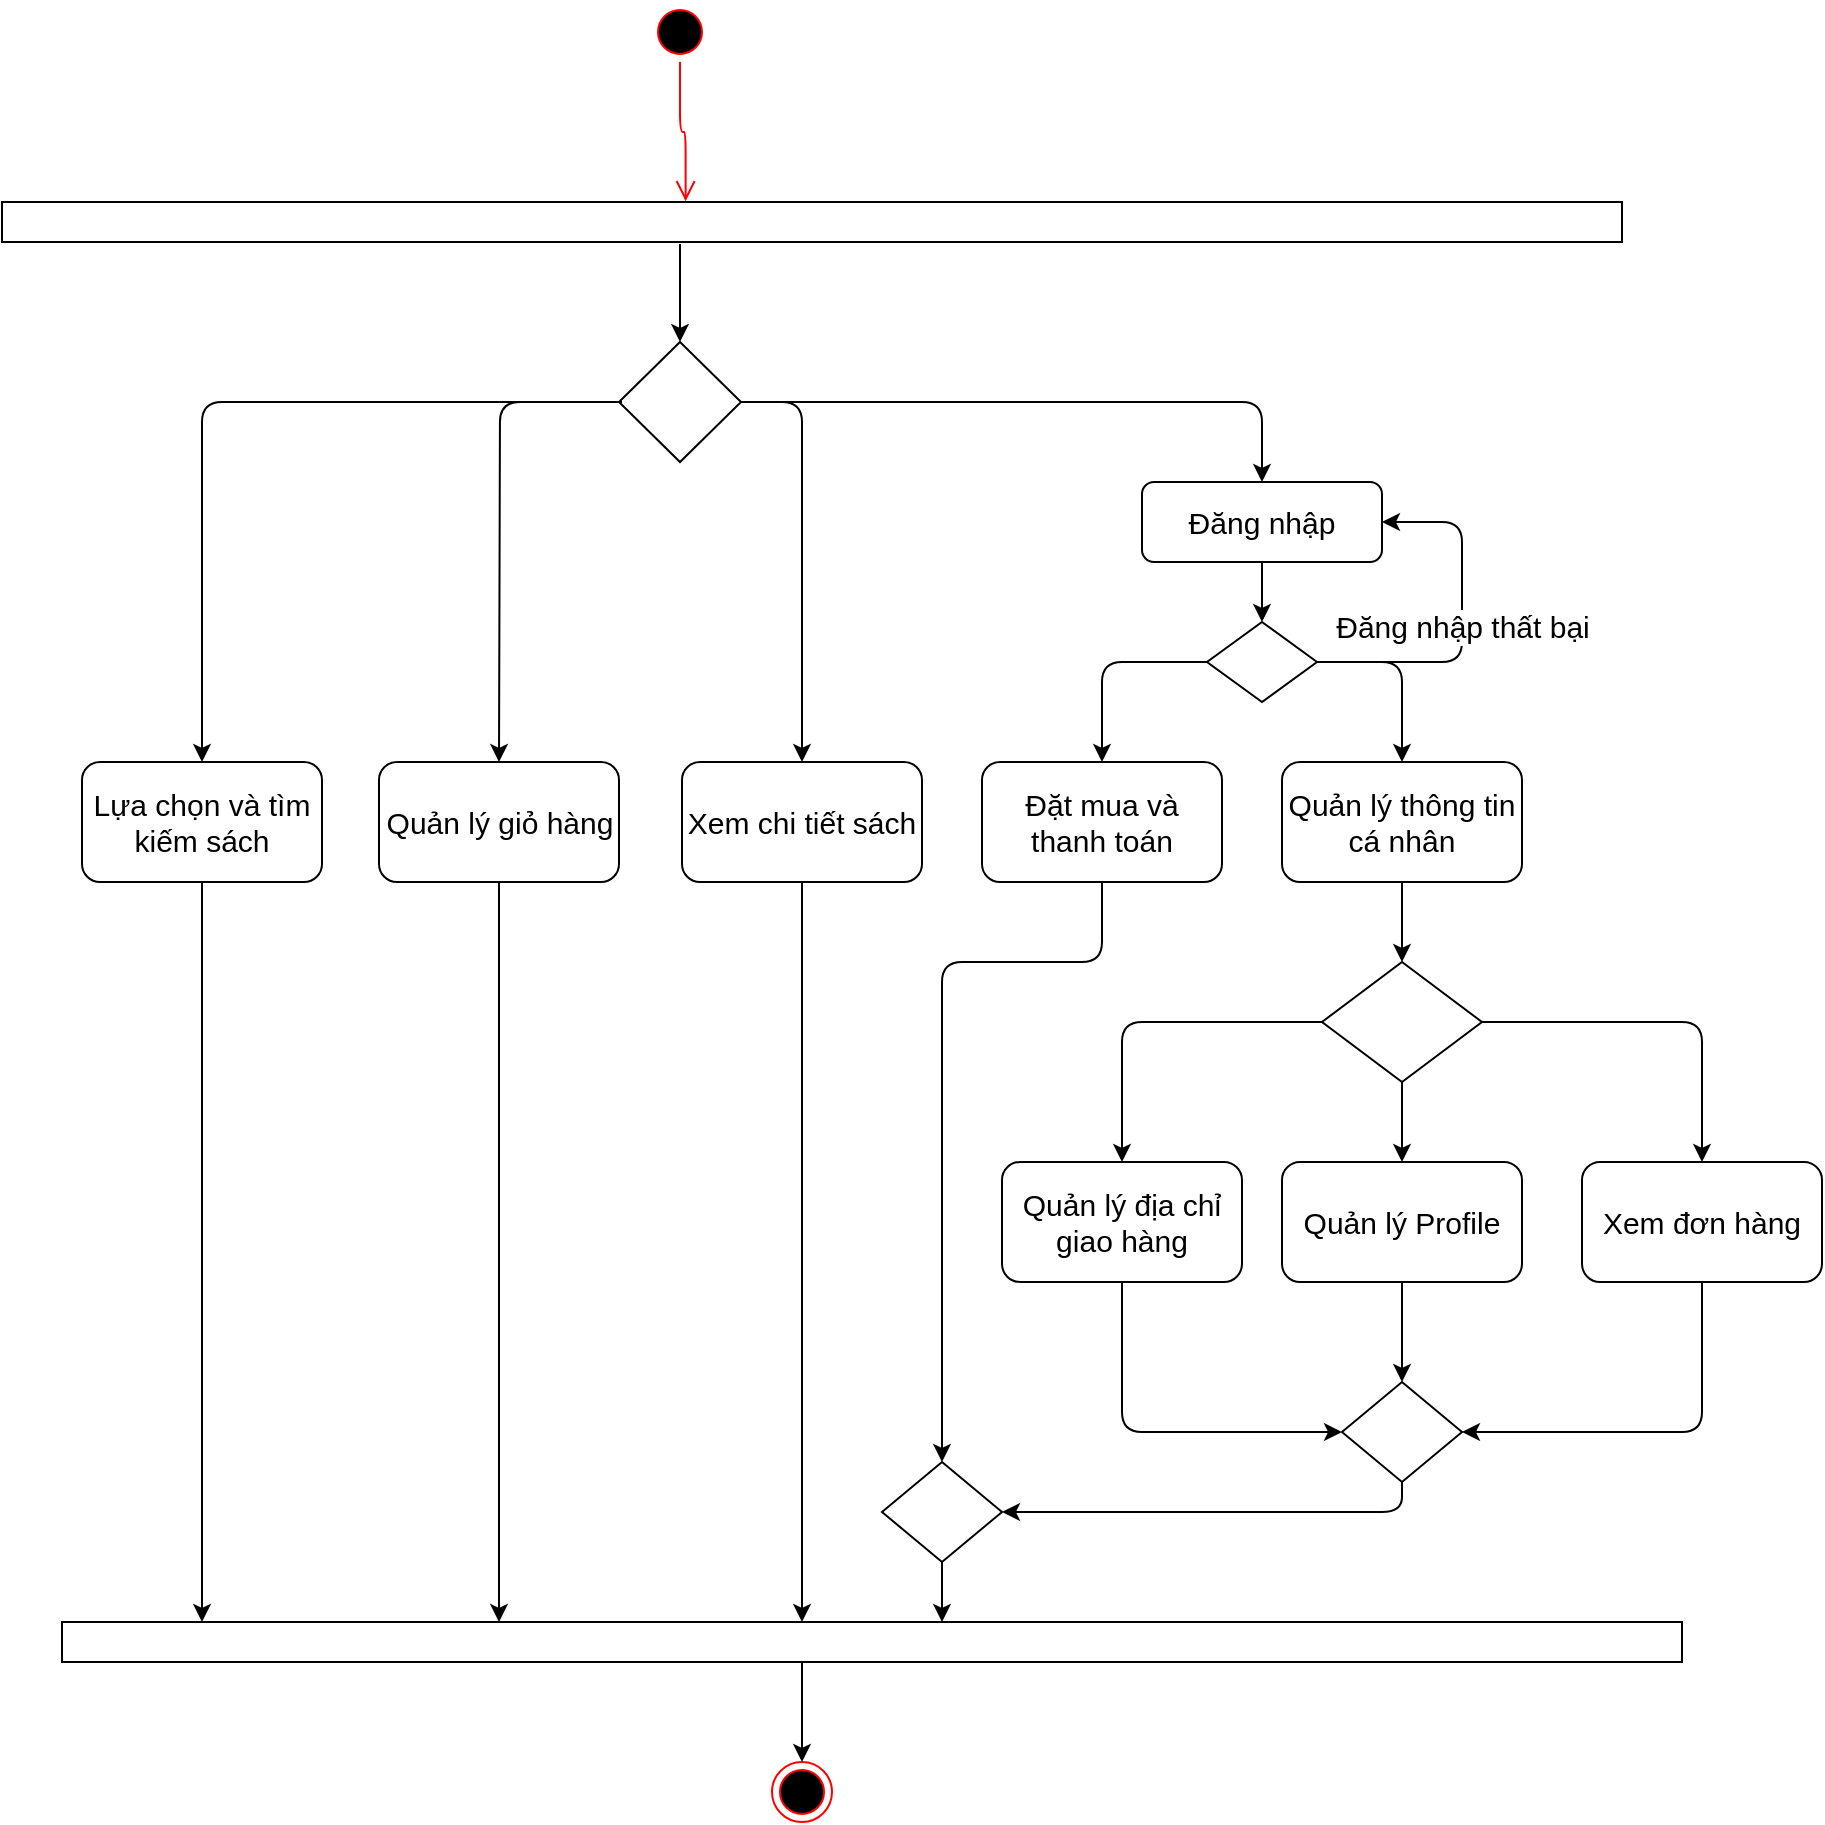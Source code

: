 <mxfile version="12.9.13" type="device"><diagram name="Page-1" id="e7e014a7-5840-1c2e-5031-d8a46d1fe8dd"><mxGraphModel dx="1447" dy="973" grid="0" gridSize="10" guides="1" tooltips="1" connect="1" arrows="1" fold="1" page="0" pageScale="1" pageWidth="1169" pageHeight="826" background="#ffffff" math="0" shadow="0"><root><mxCell id="0"/><mxCell id="1" parent="0"/><mxCell id="lFqK6qd8AbCiwWF5pyJL-42" value="" style="html=1;points=[];perimeter=orthogonalPerimeter;fontSize=15;" vertex="1" parent="1"><mxGeometry x="230" y="330" width="810" height="20" as="geometry"/></mxCell><mxCell id="lFqK6qd8AbCiwWF5pyJL-43" value="" style="ellipse;html=1;shape=startState;fillColor=#000000;strokeColor=#ff0000;fontSize=15;" vertex="1" parent="1"><mxGeometry x="554" y="230" width="30" height="30" as="geometry"/></mxCell><mxCell id="lFqK6qd8AbCiwWF5pyJL-44" value="" style="edgeStyle=orthogonalEdgeStyle;html=1;verticalAlign=bottom;endArrow=open;endSize=8;strokeColor=#ff0000;entryX=0.422;entryY=-0.018;entryDx=0;entryDy=0;entryPerimeter=0;fontSize=15;" edge="1" source="lFqK6qd8AbCiwWF5pyJL-43" parent="1" target="lFqK6qd8AbCiwWF5pyJL-42"><mxGeometry relative="1" as="geometry"><mxPoint x="569" y="320" as="targetPoint"/></mxGeometry></mxCell><mxCell id="lFqK6qd8AbCiwWF5pyJL-54" value="" style="rhombus;whiteSpace=wrap;html=1;fontSize=15;" vertex="1" parent="1"><mxGeometry x="538.5" y="400" width="61" height="60" as="geometry"/></mxCell><mxCell id="lFqK6qd8AbCiwWF5pyJL-55" value="" style="endArrow=classic;html=1;entryX=0.5;entryY=0;entryDx=0;entryDy=0;fontSize=15;" edge="1" parent="1" target="lFqK6qd8AbCiwWF5pyJL-54"><mxGeometry width="50" height="50" relative="1" as="geometry"><mxPoint x="569" y="351" as="sourcePoint"/><mxPoint x="430" y="430" as="targetPoint"/></mxGeometry></mxCell><mxCell id="lFqK6qd8AbCiwWF5pyJL-58" value="Lựa chọn và tìm kiếm sách" style="rounded=1;whiteSpace=wrap;html=1;fontSize=15;" vertex="1" parent="1"><mxGeometry x="270" y="610" width="120" height="60" as="geometry"/></mxCell><mxCell id="lFqK6qd8AbCiwWF5pyJL-59" value="Quản lý giỏ hàng" style="rounded=1;whiteSpace=wrap;html=1;fontSize=15;" vertex="1" parent="1"><mxGeometry x="418.5" y="610" width="120" height="60" as="geometry"/></mxCell><mxCell id="lFqK6qd8AbCiwWF5pyJL-60" value="Xem chi tiết sách" style="rounded=1;whiteSpace=wrap;html=1;fontSize=15;" vertex="1" parent="1"><mxGeometry x="570" y="610" width="120" height="60" as="geometry"/></mxCell><mxCell id="lFqK6qd8AbCiwWF5pyJL-61" value="Đặt mua và thanh toán" style="rounded=1;whiteSpace=wrap;html=1;fontSize=15;" vertex="1" parent="1"><mxGeometry x="720" y="610" width="120" height="60" as="geometry"/></mxCell><mxCell id="lFqK6qd8AbCiwWF5pyJL-62" value="Quản lý thông tin cá nhân" style="rounded=1;whiteSpace=wrap;html=1;fontSize=15;" vertex="1" parent="1"><mxGeometry x="870" y="610" width="120" height="60" as="geometry"/></mxCell><mxCell id="lFqK6qd8AbCiwWF5pyJL-65" value="" style="rhombus;whiteSpace=wrap;html=1;fontSize=15;" vertex="1" parent="1"><mxGeometry x="890" y="710" width="80" height="60" as="geometry"/></mxCell><mxCell id="lFqK6qd8AbCiwWF5pyJL-66" value="Quản lý địa chỉ giao hàng" style="rounded=1;whiteSpace=wrap;html=1;fontSize=15;" vertex="1" parent="1"><mxGeometry x="730" y="810" width="120" height="60" as="geometry"/></mxCell><mxCell id="lFqK6qd8AbCiwWF5pyJL-67" value="Quản lý Profile" style="rounded=1;whiteSpace=wrap;html=1;fontSize=15;" vertex="1" parent="1"><mxGeometry x="870" y="810" width="120" height="60" as="geometry"/></mxCell><mxCell id="lFqK6qd8AbCiwWF5pyJL-68" value="Xem đơn hàng" style="rounded=1;whiteSpace=wrap;html=1;fontSize=15;" vertex="1" parent="1"><mxGeometry x="1020" y="810" width="120" height="60" as="geometry"/></mxCell><mxCell id="lFqK6qd8AbCiwWF5pyJL-69" value="" style="endArrow=classic;html=1;exitX=0.5;exitY=1;exitDx=0;exitDy=0;entryX=0.5;entryY=0;entryDx=0;entryDy=0;fontSize=15;" edge="1" parent="1" source="lFqK6qd8AbCiwWF5pyJL-62" target="lFqK6qd8AbCiwWF5pyJL-65"><mxGeometry width="50" height="50" relative="1" as="geometry"><mxPoint x="760" y="750" as="sourcePoint"/><mxPoint x="810" y="700" as="targetPoint"/></mxGeometry></mxCell><mxCell id="lFqK6qd8AbCiwWF5pyJL-70" value="" style="endArrow=classic;html=1;exitX=0;exitY=0.5;exitDx=0;exitDy=0;entryX=0.5;entryY=0;entryDx=0;entryDy=0;fontSize=15;" edge="1" parent="1" source="lFqK6qd8AbCiwWF5pyJL-65" target="lFqK6qd8AbCiwWF5pyJL-66"><mxGeometry width="50" height="50" relative="1" as="geometry"><mxPoint x="720" y="780" as="sourcePoint"/><mxPoint x="770" y="730" as="targetPoint"/><Array as="points"><mxPoint x="790" y="740"/></Array></mxGeometry></mxCell><mxCell id="lFqK6qd8AbCiwWF5pyJL-71" value="" style="endArrow=classic;html=1;exitX=0.5;exitY=1;exitDx=0;exitDy=0;entryX=0.5;entryY=0;entryDx=0;entryDy=0;fontSize=15;" edge="1" parent="1" source="lFqK6qd8AbCiwWF5pyJL-65" target="lFqK6qd8AbCiwWF5pyJL-67"><mxGeometry width="50" height="50" relative="1" as="geometry"><mxPoint x="990" y="800" as="sourcePoint"/><mxPoint x="1040" y="750" as="targetPoint"/></mxGeometry></mxCell><mxCell id="lFqK6qd8AbCiwWF5pyJL-72" value="" style="endArrow=classic;html=1;exitX=1;exitY=0.5;exitDx=0;exitDy=0;entryX=0.5;entryY=0;entryDx=0;entryDy=0;fontSize=15;" edge="1" parent="1" source="lFqK6qd8AbCiwWF5pyJL-65" target="lFqK6qd8AbCiwWF5pyJL-68"><mxGeometry width="50" height="50" relative="1" as="geometry"><mxPoint x="1050" y="740" as="sourcePoint"/><mxPoint x="1100" y="690" as="targetPoint"/><Array as="points"><mxPoint x="1080" y="740"/></Array></mxGeometry></mxCell><mxCell id="lFqK6qd8AbCiwWF5pyJL-73" value="" style="endArrow=classic;html=1;exitX=0;exitY=0.5;exitDx=0;exitDy=0;entryX=0.5;entryY=0;entryDx=0;entryDy=0;fontSize=15;" edge="1" parent="1" source="lFqK6qd8AbCiwWF5pyJL-54" target="lFqK6qd8AbCiwWF5pyJL-58"><mxGeometry width="50" height="50" relative="1" as="geometry"><mxPoint x="430" y="510" as="sourcePoint"/><mxPoint x="480" y="460" as="targetPoint"/><Array as="points"><mxPoint x="330" y="430"/></Array></mxGeometry></mxCell><mxCell id="lFqK6qd8AbCiwWF5pyJL-74" value="" style="endArrow=classic;html=1;entryX=0.5;entryY=0;entryDx=0;entryDy=0;fontSize=15;" edge="1" parent="1" target="lFqK6qd8AbCiwWF5pyJL-59"><mxGeometry width="50" height="50" relative="1" as="geometry"><mxPoint x="540" y="430" as="sourcePoint"/><mxPoint x="550" y="460" as="targetPoint"/><Array as="points"><mxPoint x="479" y="430"/></Array></mxGeometry></mxCell><mxCell id="lFqK6qd8AbCiwWF5pyJL-75" value="" style="endArrow=classic;html=1;exitX=1;exitY=0.5;exitDx=0;exitDy=0;entryX=0.5;entryY=0;entryDx=0;entryDy=0;fontSize=15;" edge="1" parent="1" source="lFqK6qd8AbCiwWF5pyJL-54" target="lFqK6qd8AbCiwWF5pyJL-60"><mxGeometry width="50" height="50" relative="1" as="geometry"><mxPoint x="690" y="460" as="sourcePoint"/><mxPoint x="740" y="410" as="targetPoint"/><Array as="points"><mxPoint x="630" y="430"/></Array></mxGeometry></mxCell><mxCell id="lFqK6qd8AbCiwWF5pyJL-77" value="" style="endArrow=classic;html=1;exitX=1;exitY=0.5;exitDx=0;exitDy=0;entryX=0.5;entryY=0;entryDx=0;entryDy=0;fontSize=15;" edge="1" parent="1" source="lFqK6qd8AbCiwWF5pyJL-54"><mxGeometry width="50" height="50" relative="1" as="geometry"><mxPoint x="690" y="470" as="sourcePoint"/><mxPoint x="860" y="470" as="targetPoint"/><Array as="points"><mxPoint x="860" y="430"/></Array></mxGeometry></mxCell><mxCell id="lFqK6qd8AbCiwWF5pyJL-78" value="Đăng nhập" style="rounded=1;whiteSpace=wrap;html=1;fontSize=15;" vertex="1" parent="1"><mxGeometry x="800" y="470" width="120" height="40" as="geometry"/></mxCell><mxCell id="lFqK6qd8AbCiwWF5pyJL-79" value="" style="rhombus;whiteSpace=wrap;html=1;fontSize=15;" vertex="1" parent="1"><mxGeometry x="832.5" y="540" width="55" height="40" as="geometry"/></mxCell><mxCell id="lFqK6qd8AbCiwWF5pyJL-80" value="" style="endArrow=classic;html=1;exitX=0.5;exitY=1;exitDx=0;exitDy=0;entryX=0.5;entryY=0;entryDx=0;entryDy=0;fontSize=15;" edge="1" parent="1" source="lFqK6qd8AbCiwWF5pyJL-78" target="lFqK6qd8AbCiwWF5pyJL-79"><mxGeometry width="50" height="50" relative="1" as="geometry"><mxPoint x="700" y="570" as="sourcePoint"/><mxPoint x="750" y="520" as="targetPoint"/></mxGeometry></mxCell><mxCell id="lFqK6qd8AbCiwWF5pyJL-81" value="" style="endArrow=classic;html=1;exitX=1;exitY=0.5;exitDx=0;exitDy=0;entryX=1;entryY=0.5;entryDx=0;entryDy=0;fontSize=15;" edge="1" parent="1" source="lFqK6qd8AbCiwWF5pyJL-79" target="lFqK6qd8AbCiwWF5pyJL-78"><mxGeometry width="50" height="50" relative="1" as="geometry"><mxPoint x="620" y="630" as="sourcePoint"/><mxPoint x="670" y="580" as="targetPoint"/><Array as="points"><mxPoint x="960" y="560"/><mxPoint x="960" y="490"/></Array></mxGeometry></mxCell><mxCell id="lFqK6qd8AbCiwWF5pyJL-82" value="Đăng nhập thất bại" style="edgeLabel;html=1;align=center;verticalAlign=middle;resizable=0;points=[];fontSize=15;" vertex="1" connectable="0" parent="lFqK6qd8AbCiwWF5pyJL-81"><mxGeometry x="-0.205" y="19" relative="1" as="geometry"><mxPoint x="19" y="-18" as="offset"/></mxGeometry></mxCell><mxCell id="lFqK6qd8AbCiwWF5pyJL-83" value="" style="endArrow=classic;html=1;exitX=0;exitY=0.5;exitDx=0;exitDy=0;entryX=0.5;entryY=0;entryDx=0;entryDy=0;fontSize=15;" edge="1" parent="1" source="lFqK6qd8AbCiwWF5pyJL-79" target="lFqK6qd8AbCiwWF5pyJL-61"><mxGeometry width="50" height="50" relative="1" as="geometry"><mxPoint x="640" y="790" as="sourcePoint"/><mxPoint x="690" y="740" as="targetPoint"/><Array as="points"><mxPoint x="780" y="560"/></Array></mxGeometry></mxCell><mxCell id="lFqK6qd8AbCiwWF5pyJL-84" value="" style="endArrow=classic;html=1;exitX=1;exitY=0.5;exitDx=0;exitDy=0;entryX=0.5;entryY=0;entryDx=0;entryDy=0;fontSize=15;" edge="1" parent="1" source="lFqK6qd8AbCiwWF5pyJL-79" target="lFqK6qd8AbCiwWF5pyJL-62"><mxGeometry width="50" height="50" relative="1" as="geometry"><mxPoint x="720" y="550" as="sourcePoint"/><mxPoint x="770" y="500" as="targetPoint"/><Array as="points"><mxPoint x="930" y="560"/></Array></mxGeometry></mxCell><mxCell id="lFqK6qd8AbCiwWF5pyJL-85" value="" style="shape=rhombus;html=1;dashed=0;whitespace=wrap;perimeter=rhombusPerimeter;fontSize=15;" vertex="1" parent="1"><mxGeometry x="900" y="920" width="60" height="50" as="geometry"/></mxCell><mxCell id="lFqK6qd8AbCiwWF5pyJL-86" value="" style="endArrow=classic;html=1;exitX=0.5;exitY=1;exitDx=0;exitDy=0;entryX=0;entryY=0.5;entryDx=0;entryDy=0;fontSize=15;" edge="1" parent="1" source="lFqK6qd8AbCiwWF5pyJL-66" target="lFqK6qd8AbCiwWF5pyJL-85"><mxGeometry width="50" height="50" relative="1" as="geometry"><mxPoint x="760" y="970" as="sourcePoint"/><mxPoint x="810" y="920" as="targetPoint"/><Array as="points"><mxPoint x="790" y="945"/></Array></mxGeometry></mxCell><mxCell id="lFqK6qd8AbCiwWF5pyJL-87" value="" style="endArrow=classic;html=1;entryX=0.5;entryY=0;entryDx=0;entryDy=0;exitX=0.5;exitY=1;exitDx=0;exitDy=0;fontSize=15;" edge="1" parent="1" source="lFqK6qd8AbCiwWF5pyJL-67" target="lFqK6qd8AbCiwWF5pyJL-85"><mxGeometry width="50" height="50" relative="1" as="geometry"><mxPoint x="860" y="900" as="sourcePoint"/><mxPoint x="930" y="870" as="targetPoint"/></mxGeometry></mxCell><mxCell id="lFqK6qd8AbCiwWF5pyJL-88" value="" style="endArrow=classic;html=1;exitX=0.5;exitY=1;exitDx=0;exitDy=0;entryX=1;entryY=0.5;entryDx=0;entryDy=0;fontSize=15;" edge="1" parent="1" source="lFqK6qd8AbCiwWF5pyJL-68" target="lFqK6qd8AbCiwWF5pyJL-85"><mxGeometry width="50" height="50" relative="1" as="geometry"><mxPoint x="660" y="1000" as="sourcePoint"/><mxPoint x="710" y="950" as="targetPoint"/><Array as="points"><mxPoint x="1080" y="945"/></Array></mxGeometry></mxCell><mxCell id="lFqK6qd8AbCiwWF5pyJL-90" value="" style="html=1;points=[];perimeter=orthogonalPerimeter;" vertex="1" parent="1"><mxGeometry x="260" y="1040" width="810" height="20" as="geometry"/></mxCell><mxCell id="lFqK6qd8AbCiwWF5pyJL-91" value="" style="endArrow=classic;html=1;exitX=0.5;exitY=1;exitDx=0;exitDy=0;" edge="1" parent="1" source="lFqK6qd8AbCiwWF5pyJL-58" target="lFqK6qd8AbCiwWF5pyJL-90"><mxGeometry width="50" height="50" relative="1" as="geometry"><mxPoint x="320" y="750" as="sourcePoint"/><mxPoint x="370" y="700" as="targetPoint"/></mxGeometry></mxCell><mxCell id="lFqK6qd8AbCiwWF5pyJL-92" value="" style="endArrow=classic;html=1;exitX=0.5;exitY=1;exitDx=0;exitDy=0;" edge="1" parent="1" source="lFqK6qd8AbCiwWF5pyJL-59" target="lFqK6qd8AbCiwWF5pyJL-90"><mxGeometry width="50" height="50" relative="1" as="geometry"><mxPoint x="480" y="750" as="sourcePoint"/><mxPoint x="530" y="700" as="targetPoint"/></mxGeometry></mxCell><mxCell id="lFqK6qd8AbCiwWF5pyJL-93" value="" style="endArrow=classic;html=1;exitX=0.5;exitY=1;exitDx=0;exitDy=0;" edge="1" parent="1" source="lFqK6qd8AbCiwWF5pyJL-60" target="lFqK6qd8AbCiwWF5pyJL-90"><mxGeometry width="50" height="50" relative="1" as="geometry"><mxPoint x="610" y="780" as="sourcePoint"/><mxPoint x="660" y="730" as="targetPoint"/></mxGeometry></mxCell><mxCell id="lFqK6qd8AbCiwWF5pyJL-95" value="" style="endArrow=classic;html=1;exitX=0.5;exitY=1;exitDx=0;exitDy=0;entryX=1;entryY=0.5;entryDx=0;entryDy=0;fontSize=15;" edge="1" parent="1" source="lFqK6qd8AbCiwWF5pyJL-85" target="lFqK6qd8AbCiwWF5pyJL-96"><mxGeometry width="50" height="50" relative="1" as="geometry"><mxPoint x="730" y="1040" as="sourcePoint"/><mxPoint x="730" y="970" as="targetPoint"/><Array as="points"><mxPoint x="930" y="985"/></Array></mxGeometry></mxCell><mxCell id="lFqK6qd8AbCiwWF5pyJL-96" value="" style="shape=rhombus;html=1;dashed=0;whitespace=wrap;perimeter=rhombusPerimeter;fontSize=15;" vertex="1" parent="1"><mxGeometry x="670" y="960" width="60" height="50" as="geometry"/></mxCell><mxCell id="lFqK6qd8AbCiwWF5pyJL-97" value="" style="endArrow=classic;html=1;exitX=0.5;exitY=1;exitDx=0;exitDy=0;entryX=0.5;entryY=0;entryDx=0;entryDy=0;fontSize=15;" edge="1" parent="1" source="lFqK6qd8AbCiwWF5pyJL-61" target="lFqK6qd8AbCiwWF5pyJL-96"><mxGeometry width="50" height="50" relative="1" as="geometry"><mxPoint x="670" y="790" as="sourcePoint"/><mxPoint x="720" y="740" as="targetPoint"/><Array as="points"><mxPoint x="780" y="710"/><mxPoint x="700" y="710"/></Array></mxGeometry></mxCell><mxCell id="lFqK6qd8AbCiwWF5pyJL-98" value="" style="endArrow=classic;html=1;exitX=0.5;exitY=1;exitDx=0;exitDy=0;" edge="1" parent="1" source="lFqK6qd8AbCiwWF5pyJL-96" target="lFqK6qd8AbCiwWF5pyJL-90"><mxGeometry width="50" height="50" relative="1" as="geometry"><mxPoint x="540" y="950" as="sourcePoint"/><mxPoint x="590" y="900" as="targetPoint"/></mxGeometry></mxCell><mxCell id="lFqK6qd8AbCiwWF5pyJL-99" value="" style="ellipse;html=1;shape=endState;fillColor=#000000;strokeColor=#ff0000;" vertex="1" parent="1"><mxGeometry x="615" y="1110" width="30" height="30" as="geometry"/></mxCell><mxCell id="lFqK6qd8AbCiwWF5pyJL-100" value="" style="endArrow=classic;html=1;entryX=0.5;entryY=0;entryDx=0;entryDy=0;" edge="1" parent="1" source="lFqK6qd8AbCiwWF5pyJL-90" target="lFqK6qd8AbCiwWF5pyJL-99"><mxGeometry width="50" height="50" relative="1" as="geometry"><mxPoint x="600" y="1130" as="sourcePoint"/><mxPoint x="650" y="1080" as="targetPoint"/></mxGeometry></mxCell></root></mxGraphModel></diagram></mxfile>